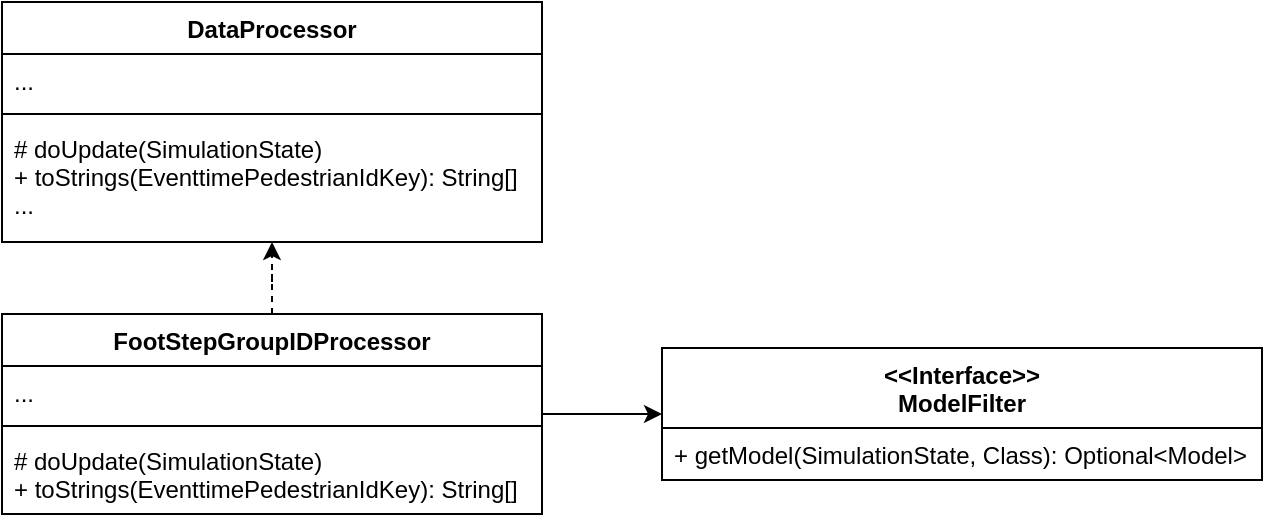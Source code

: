 <mxfile version="15.7.3"><diagram id="pNEE5CqAC505_v0DViPc" name="Page-1"><mxGraphModel dx="1185" dy="620" grid="1" gridSize="10" guides="1" tooltips="1" connect="1" arrows="1" fold="1" page="1" pageScale="1" pageWidth="850" pageHeight="1100" math="0" shadow="0"><root><mxCell id="0"/><mxCell id="1" parent="0"/><mxCell id="1e7erF2eAnqYTfXnnC1V-5" value="DataProcessor" style="swimlane;fontStyle=1;align=center;verticalAlign=top;childLayout=stackLayout;horizontal=1;startSize=26;horizontalStack=0;resizeParent=1;resizeParentMax=0;resizeLast=0;collapsible=1;marginBottom=0;" vertex="1" parent="1"><mxGeometry width="270" height="120" as="geometry"/></mxCell><mxCell id="1e7erF2eAnqYTfXnnC1V-6" value="..." style="text;strokeColor=none;fillColor=none;align=left;verticalAlign=top;spacingLeft=4;spacingRight=4;overflow=hidden;rotatable=0;points=[[0,0.5],[1,0.5]];portConstraint=eastwest;" vertex="1" parent="1e7erF2eAnqYTfXnnC1V-5"><mxGeometry y="26" width="270" height="26" as="geometry"/></mxCell><mxCell id="1e7erF2eAnqYTfXnnC1V-7" value="" style="line;strokeWidth=1;fillColor=none;align=left;verticalAlign=middle;spacingTop=-1;spacingLeft=3;spacingRight=3;rotatable=0;labelPosition=right;points=[];portConstraint=eastwest;" vertex="1" parent="1e7erF2eAnqYTfXnnC1V-5"><mxGeometry y="52" width="270" height="8" as="geometry"/></mxCell><mxCell id="1e7erF2eAnqYTfXnnC1V-8" value="# doUpdate(SimulationState)&#xA;+ toStrings(EventtimePedestrianIdKey): String[]&#xA;...&#xA;" style="text;strokeColor=none;fillColor=none;align=left;verticalAlign=top;spacingLeft=4;spacingRight=4;overflow=hidden;rotatable=0;points=[[0,0.5],[1,0.5]];portConstraint=eastwest;fontStyle=0" vertex="1" parent="1e7erF2eAnqYTfXnnC1V-5"><mxGeometry y="60" width="270" height="60" as="geometry"/></mxCell><mxCell id="1e7erF2eAnqYTfXnnC1V-31" style="edgeStyle=orthogonalEdgeStyle;rounded=0;orthogonalLoop=1;jettySize=auto;html=1;" edge="1" parent="1" source="1e7erF2eAnqYTfXnnC1V-20" target="1e7erF2eAnqYTfXnnC1V-25"><mxGeometry relative="1" as="geometry"/></mxCell><mxCell id="1e7erF2eAnqYTfXnnC1V-34" style="edgeStyle=orthogonalEdgeStyle;rounded=0;orthogonalLoop=1;jettySize=auto;html=1;exitX=0.5;exitY=0;exitDx=0;exitDy=0;dashed=1;" edge="1" parent="1" source="1e7erF2eAnqYTfXnnC1V-20" target="1e7erF2eAnqYTfXnnC1V-5"><mxGeometry relative="1" as="geometry"/></mxCell><mxCell id="1e7erF2eAnqYTfXnnC1V-20" value="FootStepGroupIDProcessor" style="swimlane;fontStyle=1;align=center;verticalAlign=top;childLayout=stackLayout;horizontal=1;startSize=26;horizontalStack=0;resizeParent=1;resizeParentMax=0;resizeLast=0;collapsible=1;marginBottom=0;" vertex="1" parent="1"><mxGeometry y="156" width="270" height="100" as="geometry"/></mxCell><mxCell id="1e7erF2eAnqYTfXnnC1V-21" value="..." style="text;strokeColor=none;fillColor=none;align=left;verticalAlign=top;spacingLeft=4;spacingRight=4;overflow=hidden;rotatable=0;points=[[0,0.5],[1,0.5]];portConstraint=eastwest;" vertex="1" parent="1e7erF2eAnqYTfXnnC1V-20"><mxGeometry y="26" width="270" height="26" as="geometry"/></mxCell><mxCell id="1e7erF2eAnqYTfXnnC1V-22" value="" style="line;strokeWidth=1;fillColor=none;align=left;verticalAlign=middle;spacingTop=-1;spacingLeft=3;spacingRight=3;rotatable=0;labelPosition=right;points=[];portConstraint=eastwest;" vertex="1" parent="1e7erF2eAnqYTfXnnC1V-20"><mxGeometry y="52" width="270" height="8" as="geometry"/></mxCell><mxCell id="1e7erF2eAnqYTfXnnC1V-23" value="# doUpdate(SimulationState)&#xA;+ toStrings(EventtimePedestrianIdKey): String[]" style="text;strokeColor=none;fillColor=none;align=left;verticalAlign=top;spacingLeft=4;spacingRight=4;overflow=hidden;rotatable=0;points=[[0,0.5],[1,0.5]];portConstraint=eastwest;" vertex="1" parent="1e7erF2eAnqYTfXnnC1V-20"><mxGeometry y="60" width="270" height="40" as="geometry"/></mxCell><mxCell id="1e7erF2eAnqYTfXnnC1V-25" value="&lt;&lt;Interface&gt;&gt;&#xA;ModelFilter" style="swimlane;fontStyle=1;align=center;verticalAlign=top;childLayout=stackLayout;horizontal=1;startSize=40;horizontalStack=0;resizeParent=1;resizeParentMax=0;resizeLast=0;collapsible=1;marginBottom=0;" vertex="1" parent="1"><mxGeometry x="330" y="173" width="300" height="66" as="geometry"/></mxCell><mxCell id="1e7erF2eAnqYTfXnnC1V-28" value="+ getModel(SimulationState, Class): Optional&lt;Model&gt;" style="text;strokeColor=none;fillColor=none;align=left;verticalAlign=top;spacingLeft=4;spacingRight=4;overflow=hidden;rotatable=0;points=[[0,0.5],[1,0.5]];portConstraint=eastwest;" vertex="1" parent="1e7erF2eAnqYTfXnnC1V-25"><mxGeometry y="40" width="300" height="26" as="geometry"/></mxCell></root></mxGraphModel></diagram></mxfile>